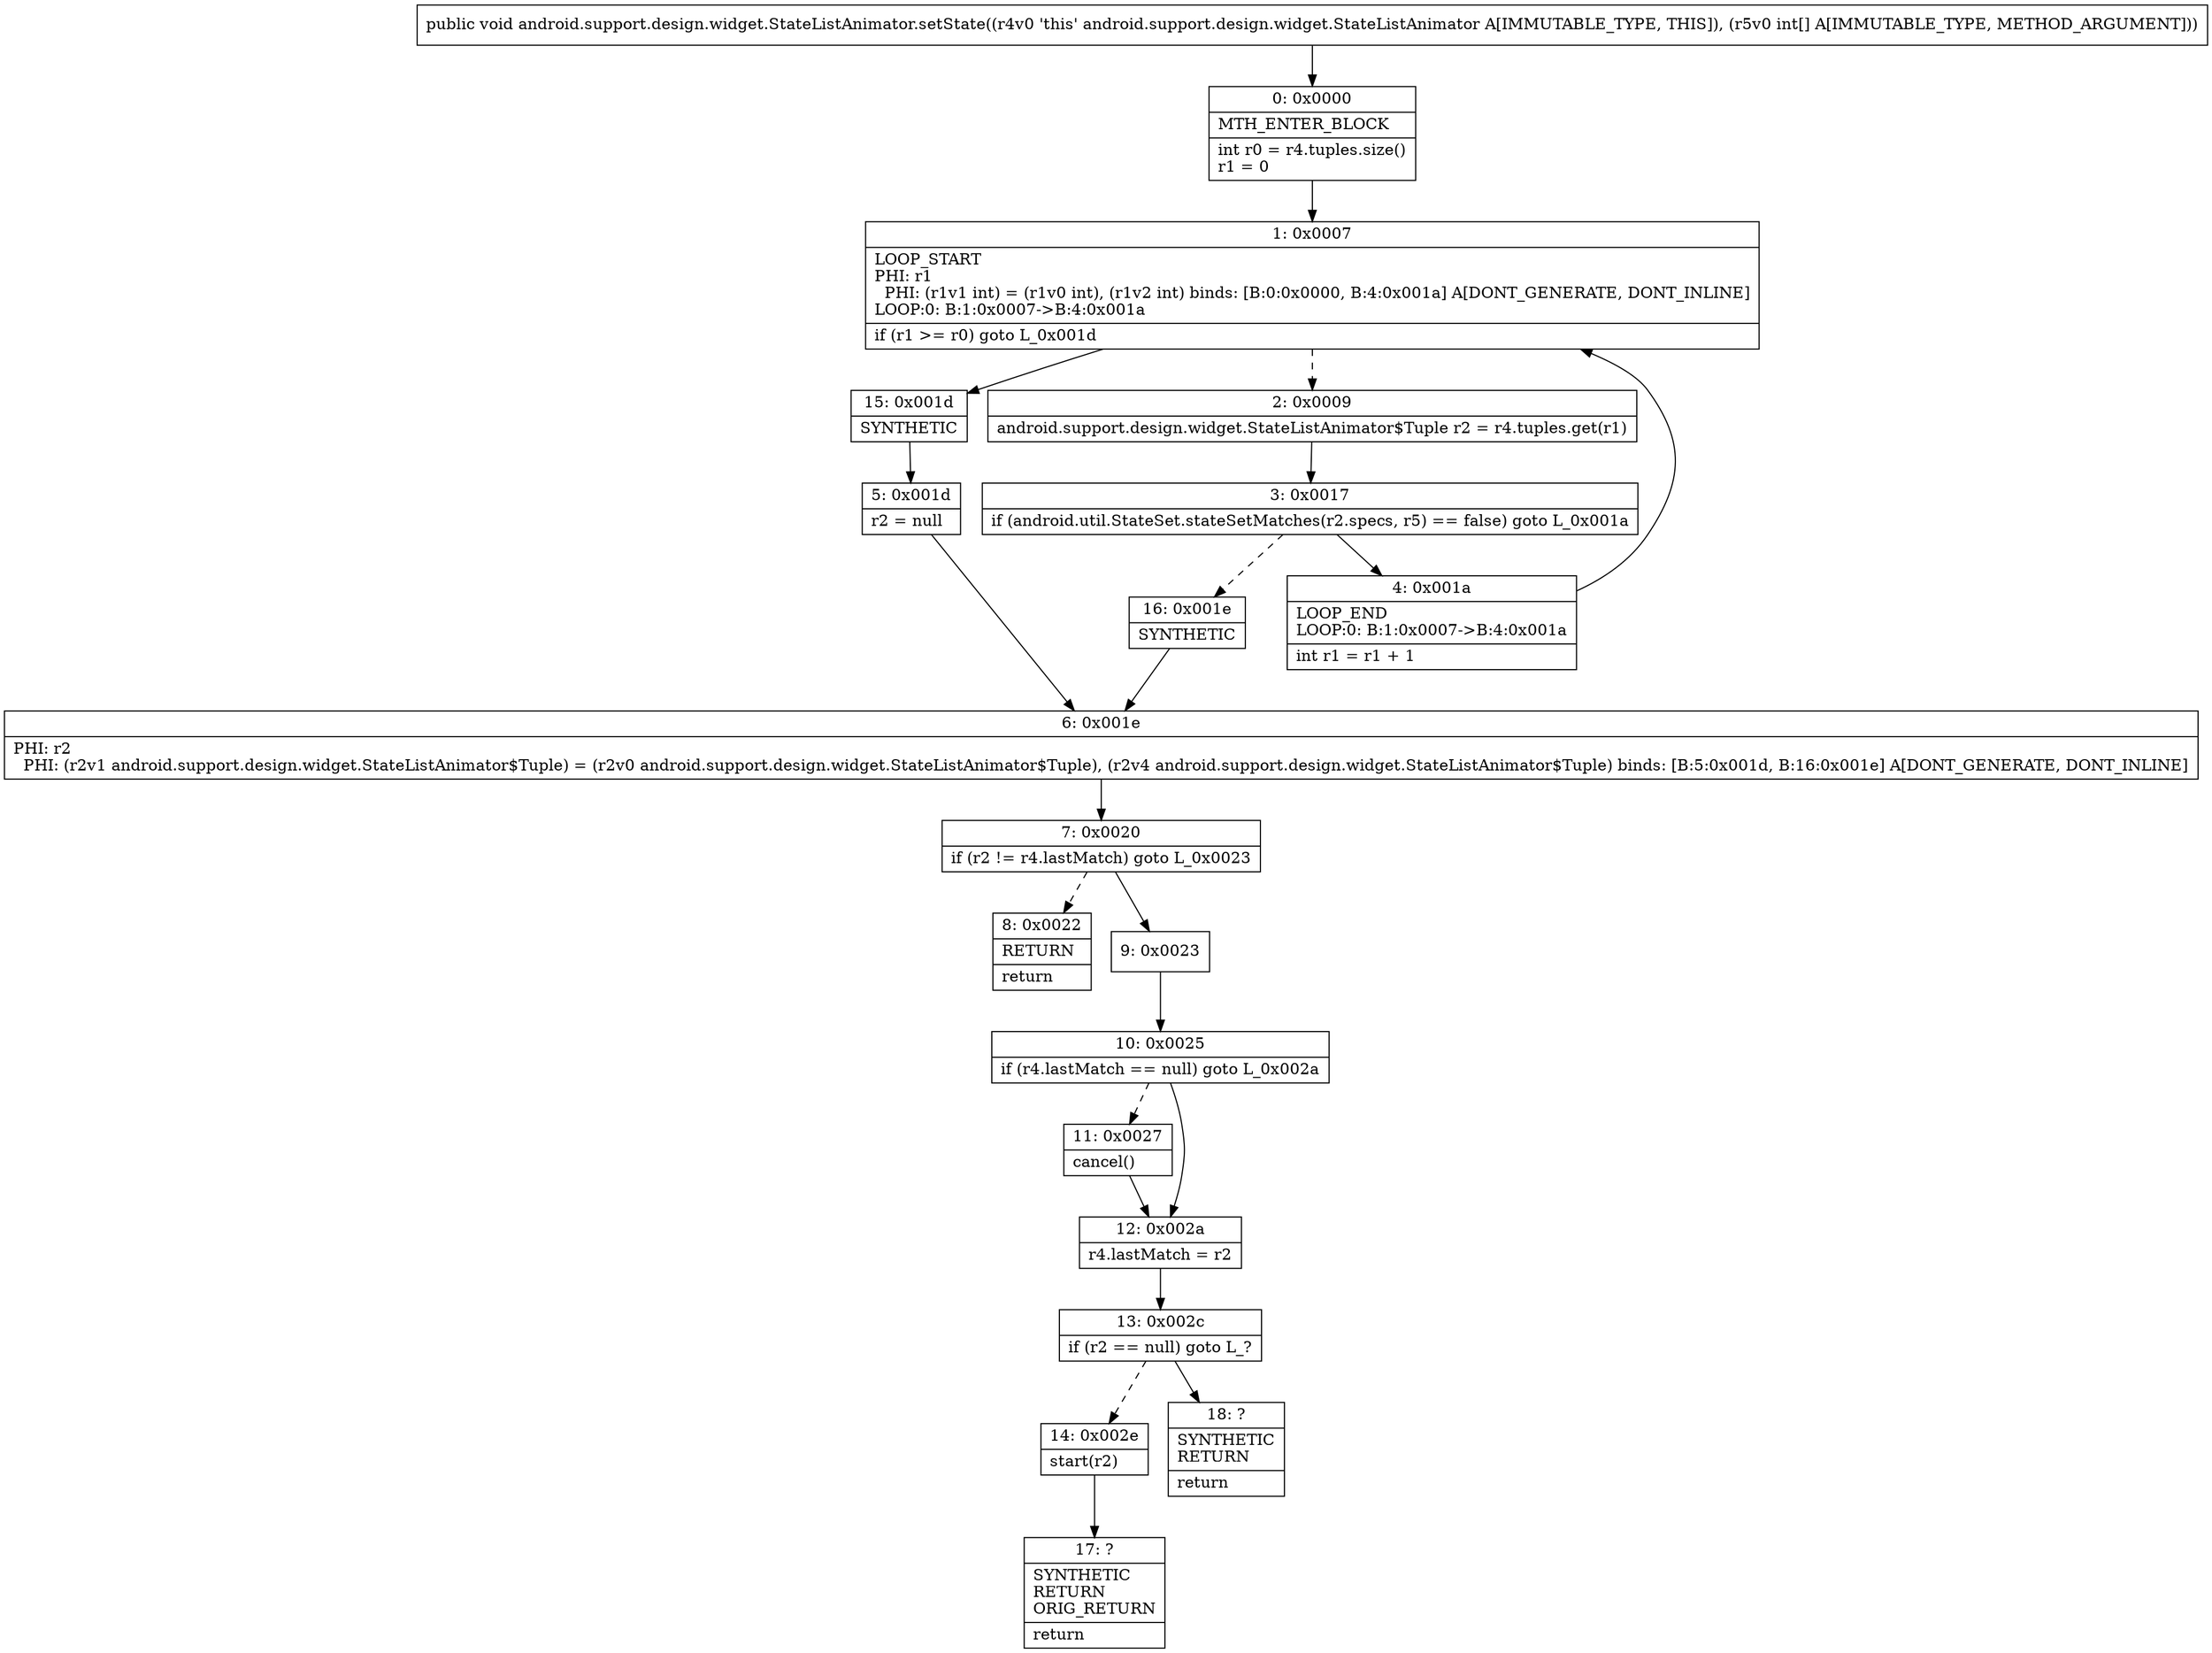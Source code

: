 digraph "CFG forandroid.support.design.widget.StateListAnimator.setState([I)V" {
Node_0 [shape=record,label="{0\:\ 0x0000|MTH_ENTER_BLOCK\l|int r0 = r4.tuples.size()\lr1 = 0\l}"];
Node_1 [shape=record,label="{1\:\ 0x0007|LOOP_START\lPHI: r1 \l  PHI: (r1v1 int) = (r1v0 int), (r1v2 int) binds: [B:0:0x0000, B:4:0x001a] A[DONT_GENERATE, DONT_INLINE]\lLOOP:0: B:1:0x0007\-\>B:4:0x001a\l|if (r1 \>= r0) goto L_0x001d\l}"];
Node_2 [shape=record,label="{2\:\ 0x0009|android.support.design.widget.StateListAnimator$Tuple r2 = r4.tuples.get(r1)\l}"];
Node_3 [shape=record,label="{3\:\ 0x0017|if (android.util.StateSet.stateSetMatches(r2.specs, r5) == false) goto L_0x001a\l}"];
Node_4 [shape=record,label="{4\:\ 0x001a|LOOP_END\lLOOP:0: B:1:0x0007\-\>B:4:0x001a\l|int r1 = r1 + 1\l}"];
Node_5 [shape=record,label="{5\:\ 0x001d|r2 = null\l}"];
Node_6 [shape=record,label="{6\:\ 0x001e|PHI: r2 \l  PHI: (r2v1 android.support.design.widget.StateListAnimator$Tuple) = (r2v0 android.support.design.widget.StateListAnimator$Tuple), (r2v4 android.support.design.widget.StateListAnimator$Tuple) binds: [B:5:0x001d, B:16:0x001e] A[DONT_GENERATE, DONT_INLINE]\l}"];
Node_7 [shape=record,label="{7\:\ 0x0020|if (r2 != r4.lastMatch) goto L_0x0023\l}"];
Node_8 [shape=record,label="{8\:\ 0x0022|RETURN\l|return\l}"];
Node_9 [shape=record,label="{9\:\ 0x0023}"];
Node_10 [shape=record,label="{10\:\ 0x0025|if (r4.lastMatch == null) goto L_0x002a\l}"];
Node_11 [shape=record,label="{11\:\ 0x0027|cancel()\l}"];
Node_12 [shape=record,label="{12\:\ 0x002a|r4.lastMatch = r2\l}"];
Node_13 [shape=record,label="{13\:\ 0x002c|if (r2 == null) goto L_?\l}"];
Node_14 [shape=record,label="{14\:\ 0x002e|start(r2)\l}"];
Node_15 [shape=record,label="{15\:\ 0x001d|SYNTHETIC\l}"];
Node_16 [shape=record,label="{16\:\ 0x001e|SYNTHETIC\l}"];
Node_17 [shape=record,label="{17\:\ ?|SYNTHETIC\lRETURN\lORIG_RETURN\l|return\l}"];
Node_18 [shape=record,label="{18\:\ ?|SYNTHETIC\lRETURN\l|return\l}"];
MethodNode[shape=record,label="{public void android.support.design.widget.StateListAnimator.setState((r4v0 'this' android.support.design.widget.StateListAnimator A[IMMUTABLE_TYPE, THIS]), (r5v0 int[] A[IMMUTABLE_TYPE, METHOD_ARGUMENT])) }"];
MethodNode -> Node_0;
Node_0 -> Node_1;
Node_1 -> Node_2[style=dashed];
Node_1 -> Node_15;
Node_2 -> Node_3;
Node_3 -> Node_4;
Node_3 -> Node_16[style=dashed];
Node_4 -> Node_1;
Node_5 -> Node_6;
Node_6 -> Node_7;
Node_7 -> Node_8[style=dashed];
Node_7 -> Node_9;
Node_9 -> Node_10;
Node_10 -> Node_11[style=dashed];
Node_10 -> Node_12;
Node_11 -> Node_12;
Node_12 -> Node_13;
Node_13 -> Node_14[style=dashed];
Node_13 -> Node_18;
Node_14 -> Node_17;
Node_15 -> Node_5;
Node_16 -> Node_6;
}

